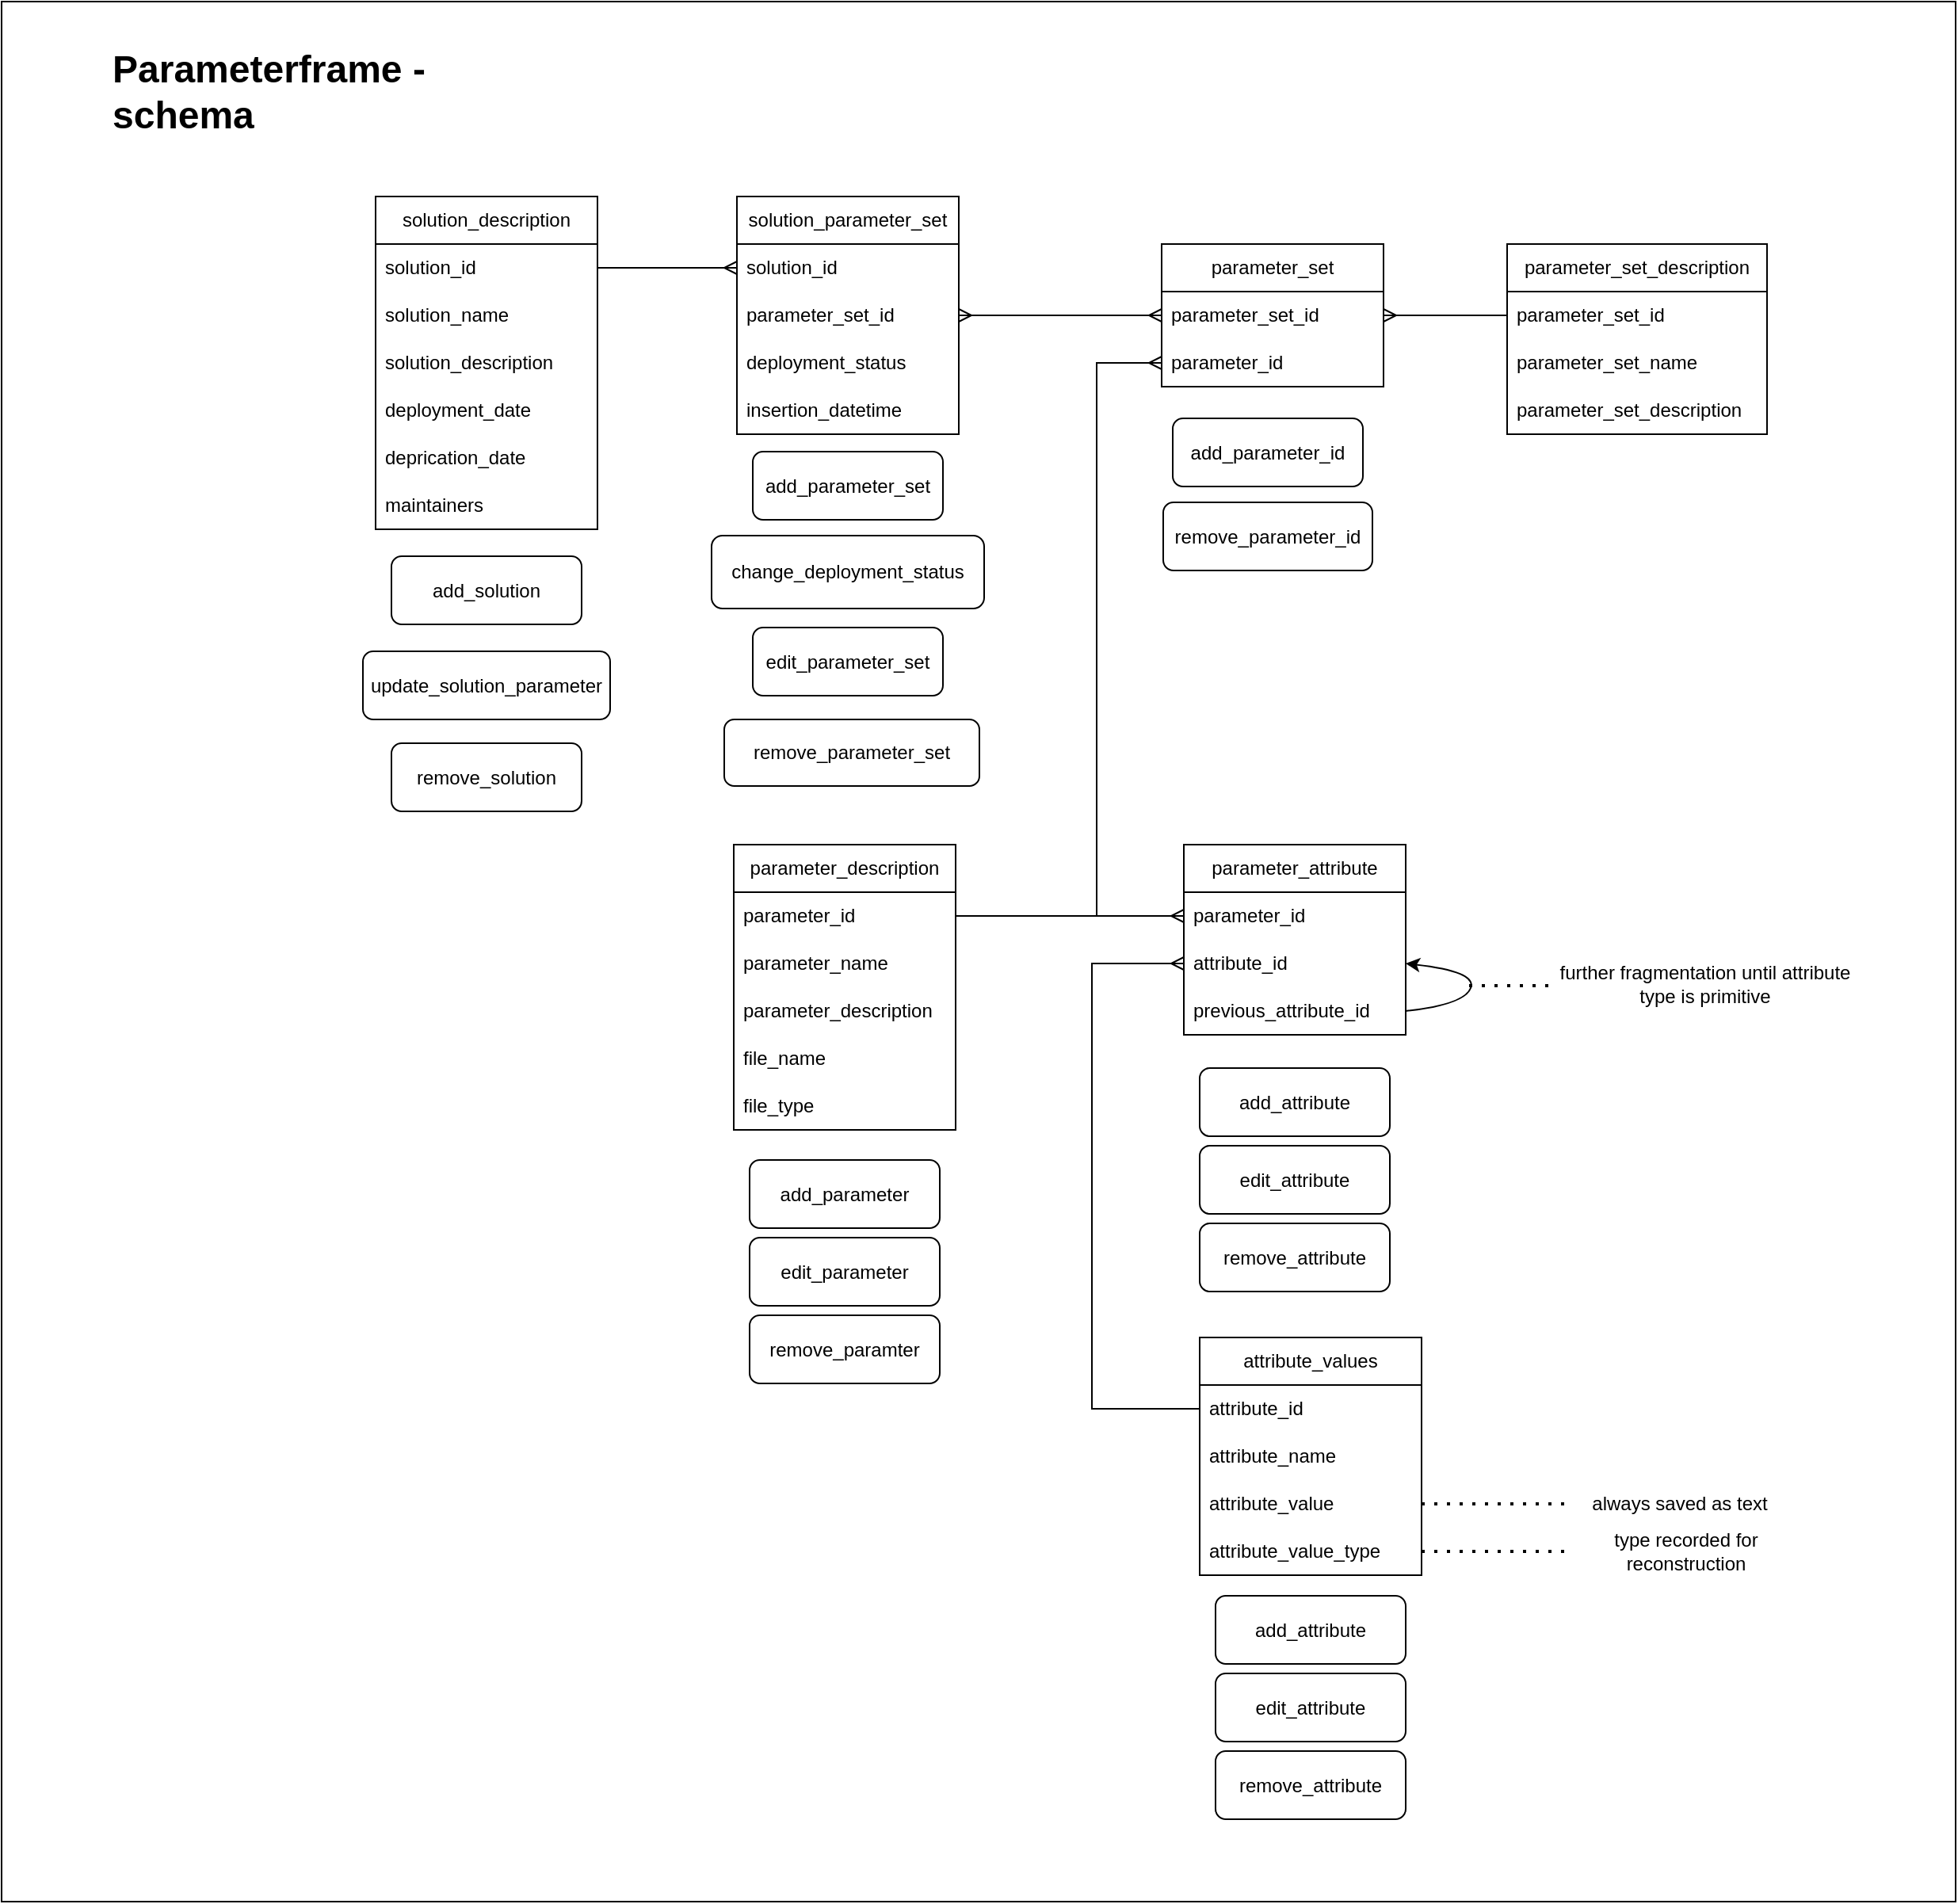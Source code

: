 <mxfile version="23.1.5" type="device" pages="3">
  <diagram name="schema" id="-9th9Yi_asDoi6HHX937">
    <mxGraphModel dx="1993" dy="909" grid="0" gridSize="10" guides="1" tooltips="1" connect="1" arrows="1" fold="1" page="0" pageScale="1" pageWidth="1169" pageHeight="1654" background="#ffffff" math="0" shadow="0">
      <root>
        <mxCell id="0" />
        <mxCell id="1" parent="0" />
        <mxCell id="KvdBfmYA2Gby8DKrjEW3-1" value="" style="rounded=0;whiteSpace=wrap;html=1;" vertex="1" parent="1">
          <mxGeometry x="-536" y="106" width="1233" height="1199" as="geometry" />
        </mxCell>
        <mxCell id="cpNaQaFWjiQ1S5n6hV0x-1" value="&lt;h1&gt;Parameterframe - schema&lt;/h1&gt;&lt;div&gt;&lt;br&gt;&lt;/div&gt;" style="text;html=1;spacing=5;spacingTop=-20;whiteSpace=wrap;overflow=hidden;rounded=0;" parent="1" vertex="1">
          <mxGeometry x="-471" y="129" width="265" height="127" as="geometry" />
        </mxCell>
        <mxCell id="cpNaQaFWjiQ1S5n6hV0x-5" value="solution_parameter_set" style="swimlane;fontStyle=0;childLayout=stackLayout;horizontal=1;startSize=30;horizontalStack=0;resizeParent=1;resizeParentMax=0;resizeLast=0;collapsible=1;marginBottom=0;whiteSpace=wrap;html=1;" parent="1" vertex="1">
          <mxGeometry x="-72" y="229" width="140" height="150" as="geometry">
            <mxRectangle x="111" y="351" width="138" height="30" as="alternateBounds" />
          </mxGeometry>
        </mxCell>
        <mxCell id="cpNaQaFWjiQ1S5n6hV0x-6" value="solution_id" style="text;strokeColor=none;fillColor=none;align=left;verticalAlign=middle;spacingLeft=4;spacingRight=4;overflow=hidden;points=[[0,0.5],[1,0.5]];portConstraint=eastwest;rotatable=0;whiteSpace=wrap;html=1;" parent="cpNaQaFWjiQ1S5n6hV0x-5" vertex="1">
          <mxGeometry y="30" width="140" height="30" as="geometry" />
        </mxCell>
        <mxCell id="cpNaQaFWjiQ1S5n6hV0x-7" value="parameter_set_id" style="text;strokeColor=none;fillColor=none;align=left;verticalAlign=middle;spacingLeft=4;spacingRight=4;overflow=hidden;points=[[0,0.5],[1,0.5]];portConstraint=eastwest;rotatable=0;whiteSpace=wrap;html=1;" parent="cpNaQaFWjiQ1S5n6hV0x-5" vertex="1">
          <mxGeometry y="60" width="140" height="30" as="geometry" />
        </mxCell>
        <mxCell id="cpNaQaFWjiQ1S5n6hV0x-8" value="deployment_status" style="text;strokeColor=none;fillColor=none;align=left;verticalAlign=middle;spacingLeft=4;spacingRight=4;overflow=hidden;points=[[0,0.5],[1,0.5]];portConstraint=eastwest;rotatable=0;whiteSpace=wrap;html=1;" parent="cpNaQaFWjiQ1S5n6hV0x-5" vertex="1">
          <mxGeometry y="90" width="140" height="30" as="geometry" />
        </mxCell>
        <mxCell id="cpNaQaFWjiQ1S5n6hV0x-15" value="insertion_datetime" style="text;strokeColor=none;fillColor=none;align=left;verticalAlign=middle;spacingLeft=4;spacingRight=4;overflow=hidden;points=[[0,0.5],[1,0.5]];portConstraint=eastwest;rotatable=0;whiteSpace=wrap;html=1;" parent="cpNaQaFWjiQ1S5n6hV0x-5" vertex="1">
          <mxGeometry y="120" width="140" height="30" as="geometry" />
        </mxCell>
        <mxCell id="cpNaQaFWjiQ1S5n6hV0x-11" value="parameter_set" style="swimlane;fontStyle=0;childLayout=stackLayout;horizontal=1;startSize=30;horizontalStack=0;resizeParent=1;resizeParentMax=0;resizeLast=0;collapsible=1;marginBottom=0;whiteSpace=wrap;html=1;" parent="1" vertex="1">
          <mxGeometry x="196" y="259" width="140" height="90" as="geometry" />
        </mxCell>
        <mxCell id="cpNaQaFWjiQ1S5n6hV0x-12" value="parameter_set_id" style="text;strokeColor=none;fillColor=none;align=left;verticalAlign=middle;spacingLeft=4;spacingRight=4;overflow=hidden;points=[[0,0.5],[1,0.5]];portConstraint=eastwest;rotatable=0;whiteSpace=wrap;html=1;" parent="cpNaQaFWjiQ1S5n6hV0x-11" vertex="1">
          <mxGeometry y="30" width="140" height="30" as="geometry" />
        </mxCell>
        <mxCell id="cpNaQaFWjiQ1S5n6hV0x-13" value="parameter_id" style="text;strokeColor=none;fillColor=none;align=left;verticalAlign=middle;spacingLeft=4;spacingRight=4;overflow=hidden;points=[[0,0.5],[1,0.5]];portConstraint=eastwest;rotatable=0;whiteSpace=wrap;html=1;" parent="cpNaQaFWjiQ1S5n6hV0x-11" vertex="1">
          <mxGeometry y="60" width="140" height="30" as="geometry" />
        </mxCell>
        <mxCell id="cpNaQaFWjiQ1S5n6hV0x-17" value="" style="endArrow=ERmany;html=1;rounded=0;exitX=1;exitY=0.5;exitDx=0;exitDy=0;entryX=0;entryY=0.5;entryDx=0;entryDy=0;startArrow=ERmany;startFill=0;endFill=0;" parent="1" source="cpNaQaFWjiQ1S5n6hV0x-7" target="cpNaQaFWjiQ1S5n6hV0x-12" edge="1">
          <mxGeometry width="50" height="50" relative="1" as="geometry">
            <mxPoint x="113" y="474" as="sourcePoint" />
            <mxPoint x="163" y="424" as="targetPoint" />
          </mxGeometry>
        </mxCell>
        <mxCell id="cpNaQaFWjiQ1S5n6hV0x-24" value="solution_description" style="swimlane;fontStyle=0;childLayout=stackLayout;horizontal=1;startSize=30;horizontalStack=0;resizeParent=1;resizeParentMax=0;resizeLast=0;collapsible=1;marginBottom=0;whiteSpace=wrap;html=1;" parent="1" vertex="1">
          <mxGeometry x="-300" y="229" width="140" height="210" as="geometry" />
        </mxCell>
        <mxCell id="cpNaQaFWjiQ1S5n6hV0x-25" value="solution_id" style="text;strokeColor=none;fillColor=none;align=left;verticalAlign=middle;spacingLeft=4;spacingRight=4;overflow=hidden;points=[[0,0.5],[1,0.5]];portConstraint=eastwest;rotatable=0;whiteSpace=wrap;html=1;" parent="cpNaQaFWjiQ1S5n6hV0x-24" vertex="1">
          <mxGeometry y="30" width="140" height="30" as="geometry" />
        </mxCell>
        <mxCell id="cpNaQaFWjiQ1S5n6hV0x-28" value="solution_name" style="text;strokeColor=none;fillColor=none;align=left;verticalAlign=middle;spacingLeft=4;spacingRight=4;overflow=hidden;points=[[0,0.5],[1,0.5]];portConstraint=eastwest;rotatable=0;whiteSpace=wrap;html=1;" parent="cpNaQaFWjiQ1S5n6hV0x-24" vertex="1">
          <mxGeometry y="60" width="140" height="30" as="geometry" />
        </mxCell>
        <mxCell id="lyZZW7Gz3m3_lptbxtqe-13" value="solution_description" style="text;strokeColor=none;fillColor=none;align=left;verticalAlign=middle;spacingLeft=4;spacingRight=4;overflow=hidden;points=[[0,0.5],[1,0.5]];portConstraint=eastwest;rotatable=0;whiteSpace=wrap;html=1;" vertex="1" parent="cpNaQaFWjiQ1S5n6hV0x-24">
          <mxGeometry y="90" width="140" height="30" as="geometry" />
        </mxCell>
        <mxCell id="cpNaQaFWjiQ1S5n6hV0x-26" value="deployment_date" style="text;strokeColor=none;fillColor=none;align=left;verticalAlign=middle;spacingLeft=4;spacingRight=4;overflow=hidden;points=[[0,0.5],[1,0.5]];portConstraint=eastwest;rotatable=0;whiteSpace=wrap;html=1;" parent="cpNaQaFWjiQ1S5n6hV0x-24" vertex="1">
          <mxGeometry y="120" width="140" height="30" as="geometry" />
        </mxCell>
        <mxCell id="cpNaQaFWjiQ1S5n6hV0x-27" value="deprication_date" style="text;strokeColor=none;fillColor=none;align=left;verticalAlign=middle;spacingLeft=4;spacingRight=4;overflow=hidden;points=[[0,0.5],[1,0.5]];portConstraint=eastwest;rotatable=0;whiteSpace=wrap;html=1;" parent="cpNaQaFWjiQ1S5n6hV0x-24" vertex="1">
          <mxGeometry y="150" width="140" height="30" as="geometry" />
        </mxCell>
        <mxCell id="cpNaQaFWjiQ1S5n6hV0x-29" value="maintainers" style="text;strokeColor=none;fillColor=none;align=left;verticalAlign=middle;spacingLeft=4;spacingRight=4;overflow=hidden;points=[[0,0.5],[1,0.5]];portConstraint=eastwest;rotatable=0;whiteSpace=wrap;html=1;" parent="cpNaQaFWjiQ1S5n6hV0x-24" vertex="1">
          <mxGeometry y="180" width="140" height="30" as="geometry" />
        </mxCell>
        <mxCell id="cpNaQaFWjiQ1S5n6hV0x-30" value="" style="endArrow=ERmany;html=1;rounded=0;entryX=0;entryY=0.5;entryDx=0;entryDy=0;exitX=1;exitY=0.5;exitDx=0;exitDy=0;endFill=0;" parent="1" source="cpNaQaFWjiQ1S5n6hV0x-25" target="cpNaQaFWjiQ1S5n6hV0x-6" edge="1">
          <mxGeometry width="50" height="50" relative="1" as="geometry">
            <mxPoint x="-151" y="358" as="sourcePoint" />
            <mxPoint x="-101" y="308" as="targetPoint" />
          </mxGeometry>
        </mxCell>
        <mxCell id="cpNaQaFWjiQ1S5n6hV0x-31" value="parameter_description" style="swimlane;fontStyle=0;childLayout=stackLayout;horizontal=1;startSize=30;horizontalStack=0;resizeParent=1;resizeParentMax=0;resizeLast=0;collapsible=1;marginBottom=0;whiteSpace=wrap;html=1;" parent="1" vertex="1">
          <mxGeometry x="-74" y="638" width="140" height="180" as="geometry" />
        </mxCell>
        <mxCell id="cpNaQaFWjiQ1S5n6hV0x-33" value="parameter_id" style="text;strokeColor=none;fillColor=none;align=left;verticalAlign=middle;spacingLeft=4;spacingRight=4;overflow=hidden;points=[[0,0.5],[1,0.5]];portConstraint=eastwest;rotatable=0;whiteSpace=wrap;html=1;" parent="cpNaQaFWjiQ1S5n6hV0x-31" vertex="1">
          <mxGeometry y="30" width="140" height="30" as="geometry" />
        </mxCell>
        <mxCell id="lyZZW7Gz3m3_lptbxtqe-3" value="parameter_name" style="text;strokeColor=none;fillColor=none;align=left;verticalAlign=middle;spacingLeft=4;spacingRight=4;overflow=hidden;points=[[0,0.5],[1,0.5]];portConstraint=eastwest;rotatable=0;whiteSpace=wrap;html=1;" vertex="1" parent="cpNaQaFWjiQ1S5n6hV0x-31">
          <mxGeometry y="60" width="140" height="30" as="geometry" />
        </mxCell>
        <mxCell id="cpNaQaFWjiQ1S5n6hV0x-36" value="parameter_description" style="text;strokeColor=none;fillColor=none;align=left;verticalAlign=middle;spacingLeft=4;spacingRight=4;overflow=hidden;points=[[0,0.5],[1,0.5]];portConstraint=eastwest;rotatable=0;whiteSpace=wrap;html=1;" parent="cpNaQaFWjiQ1S5n6hV0x-31" vertex="1">
          <mxGeometry y="90" width="140" height="30" as="geometry" />
        </mxCell>
        <mxCell id="cpNaQaFWjiQ1S5n6hV0x-21" value="file_name" style="text;strokeColor=none;fillColor=none;align=left;verticalAlign=middle;spacingLeft=4;spacingRight=4;overflow=hidden;points=[[0,0.5],[1,0.5]];portConstraint=eastwest;rotatable=0;whiteSpace=wrap;html=1;" parent="cpNaQaFWjiQ1S5n6hV0x-31" vertex="1">
          <mxGeometry y="120" width="140" height="30" as="geometry" />
        </mxCell>
        <mxCell id="cpNaQaFWjiQ1S5n6hV0x-22" value="file_type" style="text;strokeColor=none;fillColor=none;align=left;verticalAlign=middle;spacingLeft=4;spacingRight=4;overflow=hidden;points=[[0,0.5],[1,0.5]];portConstraint=eastwest;rotatable=0;whiteSpace=wrap;html=1;" parent="cpNaQaFWjiQ1S5n6hV0x-31" vertex="1">
          <mxGeometry y="150" width="140" height="30" as="geometry" />
        </mxCell>
        <mxCell id="cpNaQaFWjiQ1S5n6hV0x-35" value="" style="endArrow=ERmany;html=1;rounded=0;exitX=1;exitY=0.5;exitDx=0;exitDy=0;entryX=0;entryY=0.5;entryDx=0;entryDy=0;endFill=0;" parent="1" source="cpNaQaFWjiQ1S5n6hV0x-33" target="cpNaQaFWjiQ1S5n6hV0x-13" edge="1">
          <mxGeometry width="50" height="50" relative="1" as="geometry">
            <mxPoint x="105" y="474" as="sourcePoint" />
            <mxPoint x="233" y="474" as="targetPoint" />
            <Array as="points">
              <mxPoint x="155" y="683" />
              <mxPoint x="155" y="334" />
            </Array>
          </mxGeometry>
        </mxCell>
        <mxCell id="cpNaQaFWjiQ1S5n6hV0x-38" value="parameter_attribute" style="swimlane;fontStyle=0;childLayout=stackLayout;horizontal=1;startSize=30;horizontalStack=0;resizeParent=1;resizeParentMax=0;resizeLast=0;collapsible=1;marginBottom=0;whiteSpace=wrap;html=1;" parent="1" vertex="1">
          <mxGeometry x="210" y="638" width="140" height="120" as="geometry" />
        </mxCell>
        <mxCell id="cpNaQaFWjiQ1S5n6hV0x-39" value="parameter_id" style="text;strokeColor=none;fillColor=none;align=left;verticalAlign=middle;spacingLeft=4;spacingRight=4;overflow=hidden;points=[[0,0.5],[1,0.5]];portConstraint=eastwest;rotatable=0;whiteSpace=wrap;html=1;" parent="cpNaQaFWjiQ1S5n6hV0x-38" vertex="1">
          <mxGeometry y="30" width="140" height="30" as="geometry" />
        </mxCell>
        <mxCell id="cpNaQaFWjiQ1S5n6hV0x-40" value="attribute_id" style="text;strokeColor=none;fillColor=none;align=left;verticalAlign=middle;spacingLeft=4;spacingRight=4;overflow=hidden;points=[[0,0.5],[1,0.5]];portConstraint=eastwest;rotatable=0;whiteSpace=wrap;html=1;" parent="cpNaQaFWjiQ1S5n6hV0x-38" vertex="1">
          <mxGeometry y="60" width="140" height="30" as="geometry" />
        </mxCell>
        <mxCell id="cpNaQaFWjiQ1S5n6hV0x-61" value="previous_attribute_id" style="text;strokeColor=none;fillColor=none;align=left;verticalAlign=middle;spacingLeft=4;spacingRight=4;overflow=hidden;points=[[0,0.5],[1,0.5]];portConstraint=eastwest;rotatable=0;whiteSpace=wrap;html=1;" parent="cpNaQaFWjiQ1S5n6hV0x-38" vertex="1">
          <mxGeometry y="90" width="140" height="30" as="geometry" />
        </mxCell>
        <mxCell id="cpNaQaFWjiQ1S5n6hV0x-63" value="" style="curved=1;endArrow=classic;html=1;rounded=0;exitX=1;exitY=0.5;exitDx=0;exitDy=0;entryX=1;entryY=0.5;entryDx=0;entryDy=0;" parent="cpNaQaFWjiQ1S5n6hV0x-38" source="cpNaQaFWjiQ1S5n6hV0x-61" target="cpNaQaFWjiQ1S5n6hV0x-40" edge="1">
          <mxGeometry width="50" height="50" relative="1" as="geometry">
            <mxPoint x="240" y="174" as="sourcePoint" />
            <mxPoint x="290" y="124" as="targetPoint" />
            <Array as="points">
              <mxPoint x="177" y="101" />
              <mxPoint x="185" y="80" />
            </Array>
          </mxGeometry>
        </mxCell>
        <mxCell id="cpNaQaFWjiQ1S5n6hV0x-42" value="" style="endArrow=ERmany;html=1;rounded=0;exitX=1;exitY=0.5;exitDx=0;exitDy=0;endFill=0;" parent="1" source="cpNaQaFWjiQ1S5n6hV0x-33" edge="1">
          <mxGeometry width="50" height="50" relative="1" as="geometry">
            <mxPoint x="83" y="891" as="sourcePoint" />
            <mxPoint x="210" y="683" as="targetPoint" />
          </mxGeometry>
        </mxCell>
        <mxCell id="cpNaQaFWjiQ1S5n6hV0x-45" value="add_solution" style="rounded=1;whiteSpace=wrap;html=1;" parent="1" vertex="1">
          <mxGeometry x="-290" y="456" width="120" height="43" as="geometry" />
        </mxCell>
        <mxCell id="cpNaQaFWjiQ1S5n6hV0x-46" value="update_solution_parameter" style="rounded=1;whiteSpace=wrap;html=1;" parent="1" vertex="1">
          <mxGeometry x="-308" y="516" width="156" height="43" as="geometry" />
        </mxCell>
        <mxCell id="cpNaQaFWjiQ1S5n6hV0x-47" value="remove_solution" style="rounded=1;whiteSpace=wrap;html=1;" parent="1" vertex="1">
          <mxGeometry x="-290" y="574" width="120" height="43" as="geometry" />
        </mxCell>
        <mxCell id="cpNaQaFWjiQ1S5n6hV0x-49" value="add_parameter_set" style="rounded=1;whiteSpace=wrap;html=1;" parent="1" vertex="1">
          <mxGeometry x="-62" y="390" width="120" height="43" as="geometry" />
        </mxCell>
        <mxCell id="cpNaQaFWjiQ1S5n6hV0x-50" value="change_deployment_status" style="rounded=1;whiteSpace=wrap;html=1;" parent="1" vertex="1">
          <mxGeometry x="-88" y="443" width="172" height="46" as="geometry" />
        </mxCell>
        <mxCell id="cpNaQaFWjiQ1S5n6hV0x-51" value="edit_parameter_set" style="rounded=1;whiteSpace=wrap;html=1;" parent="1" vertex="1">
          <mxGeometry x="-62" y="501" width="120" height="43" as="geometry" />
        </mxCell>
        <mxCell id="cpNaQaFWjiQ1S5n6hV0x-52" value="remove_parameter_set" style="rounded=1;whiteSpace=wrap;html=1;" parent="1" vertex="1">
          <mxGeometry x="-80" y="559" width="161" height="42" as="geometry" />
        </mxCell>
        <mxCell id="cpNaQaFWjiQ1S5n6hV0x-53" value="add_parameter_id" style="rounded=1;whiteSpace=wrap;html=1;" parent="1" vertex="1">
          <mxGeometry x="203" y="369" width="120" height="43" as="geometry" />
        </mxCell>
        <mxCell id="cpNaQaFWjiQ1S5n6hV0x-54" value="remove_parameter_id" style="rounded=1;whiteSpace=wrap;html=1;" parent="1" vertex="1">
          <mxGeometry x="197" y="422" width="132" height="43" as="geometry" />
        </mxCell>
        <mxCell id="cpNaQaFWjiQ1S5n6hV0x-55" value="add_parameter" style="rounded=1;whiteSpace=wrap;html=1;" parent="1" vertex="1">
          <mxGeometry x="-64" y="837" width="120" height="43" as="geometry" />
        </mxCell>
        <mxCell id="cpNaQaFWjiQ1S5n6hV0x-56" value="edit_parameter" style="rounded=1;whiteSpace=wrap;html=1;" parent="1" vertex="1">
          <mxGeometry x="-64" y="886" width="120" height="43" as="geometry" />
        </mxCell>
        <mxCell id="cpNaQaFWjiQ1S5n6hV0x-57" value="remove_paramter" style="rounded=1;whiteSpace=wrap;html=1;" parent="1" vertex="1">
          <mxGeometry x="-64" y="935" width="120" height="43" as="geometry" />
        </mxCell>
        <mxCell id="cpNaQaFWjiQ1S5n6hV0x-58" value="add_attribute" style="rounded=1;whiteSpace=wrap;html=1;" parent="1" vertex="1">
          <mxGeometry x="220" y="779" width="120" height="43" as="geometry" />
        </mxCell>
        <mxCell id="cpNaQaFWjiQ1S5n6hV0x-59" value="edit_attribute" style="rounded=1;whiteSpace=wrap;html=1;" parent="1" vertex="1">
          <mxGeometry x="220" y="828" width="120" height="43" as="geometry" />
        </mxCell>
        <mxCell id="cpNaQaFWjiQ1S5n6hV0x-60" value="remove_attribute" style="rounded=1;whiteSpace=wrap;html=1;" parent="1" vertex="1">
          <mxGeometry x="220" y="877" width="120" height="43" as="geometry" />
        </mxCell>
        <mxCell id="cpNaQaFWjiQ1S5n6hV0x-64" value="" style="endArrow=none;dashed=1;html=1;dashPattern=1 3;strokeWidth=2;rounded=0;" parent="1" edge="1">
          <mxGeometry width="50" height="50" relative="1" as="geometry">
            <mxPoint x="390" y="727" as="sourcePoint" />
            <mxPoint x="443" y="727" as="targetPoint" />
          </mxGeometry>
        </mxCell>
        <mxCell id="cpNaQaFWjiQ1S5n6hV0x-65" value="further fragmentation until attribute type is primitive" style="text;html=1;align=center;verticalAlign=middle;whiteSpace=wrap;rounded=0;" parent="1" vertex="1">
          <mxGeometry x="444" y="706" width="190" height="40" as="geometry" />
        </mxCell>
        <mxCell id="ly2rsjDj0Aw7yQCex2L3-1" value="attribute_values" style="swimlane;fontStyle=0;childLayout=stackLayout;horizontal=1;startSize=30;horizontalStack=0;resizeParent=1;resizeParentMax=0;resizeLast=0;collapsible=1;marginBottom=0;whiteSpace=wrap;html=1;" vertex="1" parent="1">
          <mxGeometry x="220" y="949" width="140" height="150" as="geometry" />
        </mxCell>
        <mxCell id="ly2rsjDj0Aw7yQCex2L3-3" value="attribute_id" style="text;strokeColor=none;fillColor=none;align=left;verticalAlign=middle;spacingLeft=4;spacingRight=4;overflow=hidden;points=[[0,0.5],[1,0.5]];portConstraint=eastwest;rotatable=0;whiteSpace=wrap;html=1;" vertex="1" parent="ly2rsjDj0Aw7yQCex2L3-1">
          <mxGeometry y="30" width="140" height="30" as="geometry" />
        </mxCell>
        <mxCell id="ly2rsjDj0Aw7yQCex2L3-5" value="attribute_name" style="text;strokeColor=none;fillColor=none;align=left;verticalAlign=middle;spacingLeft=4;spacingRight=4;overflow=hidden;points=[[0,0.5],[1,0.5]];portConstraint=eastwest;rotatable=0;whiteSpace=wrap;html=1;" vertex="1" parent="ly2rsjDj0Aw7yQCex2L3-1">
          <mxGeometry y="60" width="140" height="30" as="geometry" />
        </mxCell>
        <mxCell id="ly2rsjDj0Aw7yQCex2L3-6" value="attribute_value" style="text;strokeColor=none;fillColor=none;align=left;verticalAlign=middle;spacingLeft=4;spacingRight=4;overflow=hidden;points=[[0,0.5],[1,0.5]];portConstraint=eastwest;rotatable=0;whiteSpace=wrap;html=1;" vertex="1" parent="ly2rsjDj0Aw7yQCex2L3-1">
          <mxGeometry y="90" width="140" height="30" as="geometry" />
        </mxCell>
        <mxCell id="ly2rsjDj0Aw7yQCex2L3-7" value="attribute_value_type" style="text;strokeColor=none;fillColor=none;align=left;verticalAlign=middle;spacingLeft=4;spacingRight=4;overflow=hidden;points=[[0,0.5],[1,0.5]];portConstraint=eastwest;rotatable=0;whiteSpace=wrap;html=1;" vertex="1" parent="ly2rsjDj0Aw7yQCex2L3-1">
          <mxGeometry y="120" width="140" height="30" as="geometry" />
        </mxCell>
        <mxCell id="ly2rsjDj0Aw7yQCex2L3-9" value="add_attribute" style="rounded=1;whiteSpace=wrap;html=1;" vertex="1" parent="1">
          <mxGeometry x="230" y="1112" width="120" height="43" as="geometry" />
        </mxCell>
        <mxCell id="ly2rsjDj0Aw7yQCex2L3-10" value="edit_attribute" style="rounded=1;whiteSpace=wrap;html=1;" vertex="1" parent="1">
          <mxGeometry x="230" y="1161" width="120" height="43" as="geometry" />
        </mxCell>
        <mxCell id="ly2rsjDj0Aw7yQCex2L3-11" value="remove_attribute" style="rounded=1;whiteSpace=wrap;html=1;" vertex="1" parent="1">
          <mxGeometry x="230" y="1210" width="120" height="43" as="geometry" />
        </mxCell>
        <mxCell id="ly2rsjDj0Aw7yQCex2L3-14" value="" style="endArrow=none;dashed=1;html=1;dashPattern=1 3;strokeWidth=2;rounded=0;exitX=1;exitY=0.5;exitDx=0;exitDy=0;entryX=0;entryY=0.5;entryDx=0;entryDy=0;" edge="1" parent="1" source="ly2rsjDj0Aw7yQCex2L3-6" target="ly2rsjDj0Aw7yQCex2L3-15">
          <mxGeometry width="50" height="50" relative="1" as="geometry">
            <mxPoint x="397" y="1120" as="sourcePoint" />
            <mxPoint x="453" y="1114" as="targetPoint" />
          </mxGeometry>
        </mxCell>
        <mxCell id="ly2rsjDj0Aw7yQCex2L3-15" value="always saved as text" style="text;html=1;align=center;verticalAlign=middle;whiteSpace=wrap;rounded=0;" vertex="1" parent="1">
          <mxGeometry x="451" y="1034" width="144" height="40" as="geometry" />
        </mxCell>
        <mxCell id="ly2rsjDj0Aw7yQCex2L3-16" value="" style="endArrow=none;dashed=1;html=1;dashPattern=1 3;strokeWidth=2;rounded=0;exitX=1;exitY=0.5;exitDx=0;exitDy=0;entryX=0;entryY=0.5;entryDx=0;entryDy=0;" edge="1" parent="1" source="ly2rsjDj0Aw7yQCex2L3-7" target="ly2rsjDj0Aw7yQCex2L3-17">
          <mxGeometry width="50" height="50" relative="1" as="geometry">
            <mxPoint x="427" y="1152" as="sourcePoint" />
            <mxPoint x="451" y="1144" as="targetPoint" />
          </mxGeometry>
        </mxCell>
        <mxCell id="ly2rsjDj0Aw7yQCex2L3-17" value="type recorded for reconstruction" style="text;html=1;align=center;verticalAlign=middle;whiteSpace=wrap;rounded=0;" vertex="1" parent="1">
          <mxGeometry x="455" y="1064" width="144" height="40" as="geometry" />
        </mxCell>
        <mxCell id="ly2rsjDj0Aw7yQCex2L3-18" value="" style="endArrow=ERmany;html=1;rounded=0;entryX=0;entryY=0.5;entryDx=0;entryDy=0;exitX=0;exitY=0.5;exitDx=0;exitDy=0;endFill=0;" edge="1" parent="1" source="ly2rsjDj0Aw7yQCex2L3-3" target="cpNaQaFWjiQ1S5n6hV0x-40">
          <mxGeometry width="50" height="50" relative="1" as="geometry">
            <mxPoint x="152" y="993" as="sourcePoint" />
            <mxPoint x="181" y="737" as="targetPoint" />
            <Array as="points">
              <mxPoint x="152" y="994" />
              <mxPoint x="152" y="713" />
            </Array>
          </mxGeometry>
        </mxCell>
        <mxCell id="lyZZW7Gz3m3_lptbxtqe-5" value="parameter_set_description" style="swimlane;fontStyle=0;childLayout=stackLayout;horizontal=1;startSize=30;horizontalStack=0;resizeParent=1;resizeParentMax=0;resizeLast=0;collapsible=1;marginBottom=0;whiteSpace=wrap;html=1;" vertex="1" parent="1">
          <mxGeometry x="414" y="259" width="164" height="120" as="geometry" />
        </mxCell>
        <mxCell id="lyZZW7Gz3m3_lptbxtqe-6" value="parameter_set_id" style="text;strokeColor=none;fillColor=none;align=left;verticalAlign=middle;spacingLeft=4;spacingRight=4;overflow=hidden;points=[[0,0.5],[1,0.5]];portConstraint=eastwest;rotatable=0;whiteSpace=wrap;html=1;" vertex="1" parent="lyZZW7Gz3m3_lptbxtqe-5">
          <mxGeometry y="30" width="164" height="30" as="geometry" />
        </mxCell>
        <mxCell id="lyZZW7Gz3m3_lptbxtqe-7" value="parameter_set_name" style="text;strokeColor=none;fillColor=none;align=left;verticalAlign=middle;spacingLeft=4;spacingRight=4;overflow=hidden;points=[[0,0.5],[1,0.5]];portConstraint=eastwest;rotatable=0;whiteSpace=wrap;html=1;" vertex="1" parent="lyZZW7Gz3m3_lptbxtqe-5">
          <mxGeometry y="60" width="164" height="30" as="geometry" />
        </mxCell>
        <mxCell id="lyZZW7Gz3m3_lptbxtqe-8" value="parameter_set_description" style="text;strokeColor=none;fillColor=none;align=left;verticalAlign=middle;spacingLeft=4;spacingRight=4;overflow=hidden;points=[[0,0.5],[1,0.5]];portConstraint=eastwest;rotatable=0;whiteSpace=wrap;html=1;" vertex="1" parent="lyZZW7Gz3m3_lptbxtqe-5">
          <mxGeometry y="90" width="164" height="30" as="geometry" />
        </mxCell>
        <mxCell id="lyZZW7Gz3m3_lptbxtqe-11" value="" style="endArrow=none;html=1;rounded=0;exitX=1;exitY=0.5;exitDx=0;exitDy=0;entryX=0;entryY=0.5;entryDx=0;entryDy=0;startArrow=ERmany;startFill=0;" edge="1" parent="1" source="cpNaQaFWjiQ1S5n6hV0x-12" target="lyZZW7Gz3m3_lptbxtqe-6">
          <mxGeometry width="50" height="50" relative="1" as="geometry">
            <mxPoint x="352" y="305" as="sourcePoint" />
            <mxPoint x="388" y="305" as="targetPoint" />
          </mxGeometry>
        </mxCell>
      </root>
    </mxGraphModel>
  </diagram>
  <diagram id="HxLuFgB5b4kCRgz2V_tS" name="flow">
    <mxGraphModel dx="1922" dy="855" grid="0" gridSize="10" guides="1" tooltips="1" connect="1" arrows="1" fold="1" page="0" pageScale="1" pageWidth="1169" pageHeight="1654" math="0" shadow="0">
      <root>
        <mxCell id="0" />
        <mxCell id="1" parent="0" />
        <mxCell id="bXpDlq4M__4asJ2TfkYa-40" value="" style="rounded=0;whiteSpace=wrap;html=1;" vertex="1" parent="1">
          <mxGeometry x="-616" y="196" width="1528" height="1063" as="geometry" />
        </mxCell>
        <mxCell id="mXHmUaxxZvt-lE7U_UtJ-3" value="DatabaseConnector" style="shape=hexagon;perimeter=hexagonPerimeter2;whiteSpace=wrap;html=1;fixedSize=1;" vertex="1" parent="1">
          <mxGeometry x="-162" y="382" width="120" height="80" as="geometry" />
        </mxCell>
        <mxCell id="mXHmUaxxZvt-lE7U_UtJ-4" value="MockerDB" style="shape=hexagon;perimeter=hexagonPerimeter2;whiteSpace=wrap;html=1;fixedSize=1;" vertex="1" parent="1">
          <mxGeometry x="-35" y="511" width="120" height="80" as="geometry" />
        </mxCell>
        <mxCell id="mXHmUaxxZvt-lE7U_UtJ-5" value="SQL Alchemy" style="shape=hexagon;perimeter=hexagonPerimeter2;whiteSpace=wrap;html=1;fixedSize=1;" vertex="1" parent="1">
          <mxGeometry x="-286" y="507" width="120" height="80" as="geometry" />
        </mxCell>
        <mxCell id="mXHmUaxxZvt-lE7U_UtJ-8" value="Some database" style="shape=cylinder3;whiteSpace=wrap;html=1;boundedLbl=1;backgroundOutline=1;size=15;" vertex="1" parent="1">
          <mxGeometry x="-135" y="641" width="60" height="80" as="geometry" />
        </mxCell>
        <mxCell id="mXHmUaxxZvt-lE7U_UtJ-10" value="" style="rounded=0;whiteSpace=wrap;html=1;" vertex="1" parent="1">
          <mxGeometry x="201" y="335" width="518" height="336" as="geometry" />
        </mxCell>
        <mxCell id="mXHmUaxxZvt-lE7U_UtJ-11" value="table handlers" style="text;html=1;align=center;verticalAlign=middle;whiteSpace=wrap;rounded=0;" vertex="1" parent="1">
          <mxGeometry x="201" y="337" width="104" height="34" as="geometry" />
        </mxCell>
        <mxCell id="mXHmUaxxZvt-lE7U_UtJ-12" value="SolutionDescription" style="shape=hexagon;perimeter=hexagonPerimeter2;whiteSpace=wrap;html=1;fixedSize=1;" vertex="1" parent="1">
          <mxGeometry x="220" y="386" width="133" height="88" as="geometry" />
        </mxCell>
        <mxCell id="mXHmUaxxZvt-lE7U_UtJ-13" value="SolutionParameterSet" style="shape=hexagon;perimeter=hexagonPerimeter2;whiteSpace=wrap;html=1;fixedSize=1;" vertex="1" parent="1">
          <mxGeometry x="371" y="386" width="142" height="85" as="geometry" />
        </mxCell>
        <mxCell id="PwQJomqXsS6sshnfYgcY-1" value="ParameterSet" style="shape=hexagon;perimeter=hexagonPerimeter2;whiteSpace=wrap;html=1;fixedSize=1;" vertex="1" parent="1">
          <mxGeometry x="531" y="383" width="142" height="85" as="geometry" />
        </mxCell>
        <mxCell id="MaCSRnqFIPsiUtkHv5Lk-1" value="ParameterDescription" style="shape=hexagon;perimeter=hexagonPerimeter2;whiteSpace=wrap;html=1;fixedSize=1;" vertex="1" parent="1">
          <mxGeometry x="218" y="501" width="142" height="85" as="geometry" />
        </mxCell>
        <mxCell id="WeX65SRVaRjb9_oFwO0o-1" value="ParameterAttribute" style="shape=hexagon;perimeter=hexagonPerimeter2;whiteSpace=wrap;html=1;fixedSize=1;" vertex="1" parent="1">
          <mxGeometry x="376" y="499" width="142" height="85" as="geometry" />
        </mxCell>
        <mxCell id="bXpDlq4M__4asJ2TfkYa-2" value="ParameterFrame" style="shape=hexagon;perimeter=hexagonPerimeter2;whiteSpace=wrap;html=1;fixedSize=1;" vertex="1" parent="1">
          <mxGeometry x="262" y="898" width="120" height="80" as="geometry" />
        </mxCell>
        <mxCell id="bXpDlq4M__4asJ2TfkYa-3" value="FileTypeHandler" style="shape=hexagon;perimeter=hexagonPerimeter2;whiteSpace=wrap;html=1;fixedSize=1;" vertex="1" parent="1">
          <mxGeometry x="542" y="898" width="120" height="80" as="geometry" />
        </mxCell>
        <mxCell id="bXpDlq4M__4asJ2TfkYa-8" value="" style="rounded=0;whiteSpace=wrap;html=1;" vertex="1" parent="1">
          <mxGeometry x="-481" y="881" width="372" height="260" as="geometry" />
        </mxCell>
        <mxCell id="bXpDlq4M__4asJ2TfkYa-9" value="./parameter_dir" style="text;html=1;align=center;verticalAlign=middle;whiteSpace=wrap;rounded=0;" vertex="1" parent="1">
          <mxGeometry x="-479" y="888" width="124" height="33" as="geometry" />
        </mxCell>
        <mxCell id="bXpDlq4M__4asJ2TfkYa-11" value="par_1.txt" style="shape=card;whiteSpace=wrap;html=1;" vertex="1" parent="1">
          <mxGeometry x="-455" y="948" width="80" height="100" as="geometry" />
        </mxCell>
        <mxCell id="bXpDlq4M__4asJ2TfkYa-12" value="par_2.yaml" style="shape=card;whiteSpace=wrap;html=1;" vertex="1" parent="1">
          <mxGeometry x="-361" y="948" width="80" height="100" as="geometry" />
        </mxCell>
        <mxCell id="bXpDlq4M__4asJ2TfkYa-15" value="" style="shape=flexArrow;endArrow=classic;startArrow=classic;html=1;rounded=0;exitX=0.5;exitY=1;exitDx=0;exitDy=0;entryX=0.5;entryY=0;entryDx=0;entryDy=0;entryPerimeter=0;" edge="1" parent="1" source="mXHmUaxxZvt-lE7U_UtJ-3" target="mXHmUaxxZvt-lE7U_UtJ-8">
          <mxGeometry width="100" height="100" relative="1" as="geometry">
            <mxPoint x="7" y="729" as="sourcePoint" />
            <mxPoint x="250" y="726" as="targetPoint" />
          </mxGeometry>
        </mxCell>
        <mxCell id="bXpDlq4M__4asJ2TfkYa-18" value="" style="endArrow=none;html=1;rounded=0;exitX=1;exitY=0.5;exitDx=0;exitDy=0;entryX=0;entryY=0.5;entryDx=0;entryDy=0;" edge="1" parent="1" source="bXpDlq4M__4asJ2TfkYa-2" target="bXpDlq4M__4asJ2TfkYa-3">
          <mxGeometry width="50" height="50" relative="1" as="geometry">
            <mxPoint x="444" y="946" as="sourcePoint" />
            <mxPoint x="494" y="896" as="targetPoint" />
          </mxGeometry>
        </mxCell>
        <mxCell id="bXpDlq4M__4asJ2TfkYa-19" value="" style="endArrow=none;html=1;rounded=0;exitX=0.817;exitY=0.988;exitDx=0;exitDy=0;entryX=0.158;entryY=-0.012;entryDx=0;entryDy=0;exitPerimeter=0;entryPerimeter=0;" edge="1" parent="1" source="mXHmUaxxZvt-lE7U_UtJ-3" target="mXHmUaxxZvt-lE7U_UtJ-4">
          <mxGeometry width="50" height="50" relative="1" as="geometry">
            <mxPoint x="-13" y="726" as="sourcePoint" />
            <mxPoint x="147" y="726" as="targetPoint" />
          </mxGeometry>
        </mxCell>
        <mxCell id="bXpDlq4M__4asJ2TfkYa-20" value="" style="endArrow=none;html=1;rounded=0;exitX=0.833;exitY=0.013;exitDx=0;exitDy=0;entryX=0.158;entryY=0.988;entryDx=0;entryDy=0;exitPerimeter=0;entryPerimeter=0;" edge="1" parent="1" source="mXHmUaxxZvt-lE7U_UtJ-5" target="mXHmUaxxZvt-lE7U_UtJ-3">
          <mxGeometry width="50" height="50" relative="1" as="geometry">
            <mxPoint x="-225" y="441" as="sourcePoint" />
            <mxPoint x="-177" y="490" as="targetPoint" />
          </mxGeometry>
        </mxCell>
        <mxCell id="bXpDlq4M__4asJ2TfkYa-21" value="" style="endArrow=classic;html=1;rounded=0;exitX=0.23;exitY=0.997;exitDx=0;exitDy=0;entryX=0.5;entryY=0;entryDx=0;entryDy=0;startArrow=classicThin;startFill=1;exitPerimeter=0;" edge="1" parent="1" source="mXHmUaxxZvt-lE7U_UtJ-10" target="bXpDlq4M__4asJ2TfkYa-2">
          <mxGeometry width="50" height="50" relative="1" as="geometry">
            <mxPoint x="323.5" y="692" as="sourcePoint" />
            <mxPoint x="320.5" y="871" as="targetPoint" />
          </mxGeometry>
        </mxCell>
        <mxCell id="bXpDlq4M__4asJ2TfkYa-22" value="" style="shape=flexArrow;endArrow=classic;startArrow=classic;html=1;rounded=0;exitX=0;exitY=0.5;exitDx=0;exitDy=0;entryX=0.997;entryY=0.223;entryDx=0;entryDy=0;entryPerimeter=0;" edge="1" parent="1" source="bXpDlq4M__4asJ2TfkYa-2" target="bXpDlq4M__4asJ2TfkYa-8">
          <mxGeometry width="100" height="100" relative="1" as="geometry">
            <mxPoint x="92" y="799" as="sourcePoint" />
            <mxPoint x="89" y="978" as="targetPoint" />
          </mxGeometry>
        </mxCell>
        <mxCell id="bXpDlq4M__4asJ2TfkYa-23" value="" style="endArrow=none;html=1;rounded=0;exitX=1;exitY=0.5;exitDx=0;exitDy=0;entryX=0;entryY=0.25;entryDx=0;entryDy=0;" edge="1" parent="1" source="mXHmUaxxZvt-lE7U_UtJ-3" target="mXHmUaxxZvt-lE7U_UtJ-10">
          <mxGeometry width="50" height="50" relative="1" as="geometry">
            <mxPoint x="-9" y="419" as="sourcePoint" />
            <mxPoint x="151" y="419" as="targetPoint" />
          </mxGeometry>
        </mxCell>
        <mxCell id="bXpDlq4M__4asJ2TfkYa-24" value="" style="endArrow=none;dashed=1;html=1;dashPattern=1 3;strokeWidth=2;rounded=0;exitX=0.5;exitY=0;exitDx=0;exitDy=0;" edge="1" parent="1" source="bXpDlq4M__4asJ2TfkYa-25">
          <mxGeometry width="50" height="50" relative="1" as="geometry">
            <mxPoint x="75" y="1058" as="sourcePoint" />
            <mxPoint x="73" y="945" as="targetPoint" />
          </mxGeometry>
        </mxCell>
        <mxCell id="bXpDlq4M__4asJ2TfkYa-25" value="read in parameters from files as one paramater set" style="rounded=1;whiteSpace=wrap;html=1;" vertex="1" parent="1">
          <mxGeometry x="-75" y="1071" width="132" height="70" as="geometry" />
        </mxCell>
        <mxCell id="bXpDlq4M__4asJ2TfkYa-26" value="" style="endArrow=none;dashed=1;html=1;dashPattern=1 3;strokeWidth=2;rounded=0;exitX=0.5;exitY=0;exitDx=0;exitDy=0;" edge="1" parent="1" source="bXpDlq4M__4asJ2TfkYa-27">
          <mxGeometry width="50" height="50" relative="1" as="geometry">
            <mxPoint x="459" y="1020" as="sourcePoint" />
            <mxPoint x="459" y="937" as="targetPoint" />
          </mxGeometry>
        </mxCell>
        <mxCell id="bXpDlq4M__4asJ2TfkYa-27" value="turn different files and types of objects into inputs to table handlers" style="rounded=1;whiteSpace=wrap;html=1;" vertex="1" parent="1">
          <mxGeometry x="338" y="1018" width="120" height="60" as="geometry" />
        </mxCell>
        <mxCell id="bXpDlq4M__4asJ2TfkYa-28" value="" style="endArrow=none;dashed=1;html=1;dashPattern=1 3;strokeWidth=2;rounded=0;exitX=0;exitY=0.5;exitDx=0;exitDy=0;" edge="1" parent="1" source="bXpDlq4M__4asJ2TfkYa-29">
          <mxGeometry width="50" height="50" relative="1" as="geometry">
            <mxPoint x="419" y="774" as="sourcePoint" />
            <mxPoint x="322" y="776" as="targetPoint" />
          </mxGeometry>
        </mxCell>
        <mxCell id="bXpDlq4M__4asJ2TfkYa-29" value="input properly formatted parameter sets into table handlers" style="rounded=1;whiteSpace=wrap;html=1;" vertex="1" parent="1">
          <mxGeometry x="422" y="715" width="120" height="60" as="geometry" />
        </mxCell>
        <mxCell id="bXpDlq4M__4asJ2TfkYa-30" value="" style="endArrow=none;dashed=1;html=1;dashPattern=1 3;strokeWidth=2;rounded=0;exitX=0.5;exitY=0;exitDx=0;exitDy=0;" edge="1" parent="1" source="bXpDlq4M__4asJ2TfkYa-31">
          <mxGeometry width="50" height="50" relative="1" as="geometry">
            <mxPoint x="517" y="1011" as="sourcePoint" />
            <mxPoint x="458" y="939" as="targetPoint" />
          </mxGeometry>
        </mxCell>
        <mxCell id="bXpDlq4M__4asJ2TfkYa-31" value="reconstruct objects from database format to original" style="rounded=1;whiteSpace=wrap;html=1;" vertex="1" parent="1">
          <mxGeometry x="473" y="1018" width="120" height="60" as="geometry" />
        </mxCell>
        <mxCell id="bXpDlq4M__4asJ2TfkYa-32" value="write selected parameter set into selected location" style="rounded=1;whiteSpace=wrap;html=1;" vertex="1" parent="1">
          <mxGeometry x="85" y="1069" width="133" height="72" as="geometry" />
        </mxCell>
        <mxCell id="bXpDlq4M__4asJ2TfkYa-33" value="" style="endArrow=none;dashed=1;html=1;dashPattern=1 3;strokeWidth=2;rounded=0;exitX=0.5;exitY=0;exitDx=0;exitDy=0;" edge="1" parent="1" source="bXpDlq4M__4asJ2TfkYa-32">
          <mxGeometry width="50" height="50" relative="1" as="geometry">
            <mxPoint x="74" y="1099" as="sourcePoint" />
            <mxPoint x="74" y="946" as="targetPoint" />
          </mxGeometry>
        </mxCell>
        <mxCell id="bXpDlq4M__4asJ2TfkYa-34" value="" style="endArrow=none;dashed=1;html=1;dashPattern=1 3;strokeWidth=2;rounded=0;exitX=0;exitY=0.5;exitDx=0;exitDy=0;" edge="1" parent="1" source="bXpDlq4M__4asJ2TfkYa-35">
          <mxGeometry width="50" height="50" relative="1" as="geometry">
            <mxPoint x="416" y="802" as="sourcePoint" />
            <mxPoint x="322" y="777" as="targetPoint" />
          </mxGeometry>
        </mxCell>
        <mxCell id="bXpDlq4M__4asJ2TfkYa-35" value="extract parameters sets from database through table handlers" style="rounded=1;whiteSpace=wrap;html=1;" vertex="1" parent="1">
          <mxGeometry x="422" y="782" width="120" height="60" as="geometry" />
        </mxCell>
        <mxCell id="bXpDlq4M__4asJ2TfkYa-36" value="" style="endArrow=none;dashed=1;html=1;dashPattern=1 3;strokeWidth=2;rounded=0;exitX=0.5;exitY=1;exitDx=0;exitDy=0;" edge="1" parent="1" source="bXpDlq4M__4asJ2TfkYa-37">
          <mxGeometry width="50" height="50" relative="1" as="geometry">
            <mxPoint x="9" y="327" as="sourcePoint" />
            <mxPoint x="71" y="418" as="targetPoint" />
          </mxGeometry>
        </mxCell>
        <mxCell id="bXpDlq4M__4asJ2TfkYa-37" value="translate operation on table handlers into real data entries and persists them" style="rounded=1;whiteSpace=wrap;html=1;" vertex="1" parent="1">
          <mxGeometry x="-82" y="265" width="120" height="60" as="geometry" />
        </mxCell>
        <mxCell id="bXpDlq4M__4asJ2TfkYa-38" value="" style="endArrow=none;dashed=1;html=1;dashPattern=1 3;strokeWidth=2;rounded=0;exitX=0.5;exitY=1;exitDx=0;exitDy=0;" edge="1" parent="1" source="bXpDlq4M__4asJ2TfkYa-39">
          <mxGeometry width="50" height="50" relative="1" as="geometry">
            <mxPoint x="149" y="329" as="sourcePoint" />
            <mxPoint x="70" y="418" as="targetPoint" />
          </mxGeometry>
        </mxCell>
        <mxCell id="bXpDlq4M__4asJ2TfkYa-39" value="pull selected parameter sets into table handlers&amp;nbsp;" style="rounded=1;whiteSpace=wrap;html=1;" vertex="1" parent="1">
          <mxGeometry x="98" y="263" width="120" height="60" as="geometry" />
        </mxCell>
        <mxCell id="crrgo_AoibR5S5RLQcst-1" value="&lt;h1&gt;Parameterframe - flow&lt;/h1&gt;&lt;div&gt;&lt;br&gt;&lt;/div&gt;" style="text;html=1;spacing=5;spacingTop=-20;whiteSpace=wrap;overflow=hidden;rounded=0;" vertex="1" parent="1">
          <mxGeometry x="-580" y="213" width="265" height="127" as="geometry" />
        </mxCell>
      </root>
    </mxGraphModel>
  </diagram>
  <diagram id="kLQ3ko6hh7ikAacSZyWJ" name="usage">
    <mxGraphModel dx="2935" dy="1722" grid="0" gridSize="10" guides="1" tooltips="1" connect="1" arrows="1" fold="1" page="0" pageScale="1" pageWidth="1169" pageHeight="1654" math="0" shadow="0">
      <root>
        <mxCell id="0" />
        <mxCell id="1" parent="0" />
        <mxCell id="Tq8SJYm33waxOPS14OCI-37" value="" style="rounded=0;whiteSpace=wrap;html=1;" vertex="1" parent="1">
          <mxGeometry x="-879" y="-16" width="1190" height="1153" as="geometry" />
        </mxCell>
        <mxCell id="Tq8SJYm33waxOPS14OCI-1" value="&lt;h1&gt;Parameterframe - usage&lt;/h1&gt;&lt;div&gt;&lt;br&gt;&lt;/div&gt;" style="text;html=1;spacing=5;spacingTop=-20;whiteSpace=wrap;overflow=hidden;rounded=0;" vertex="1" parent="1">
          <mxGeometry x="-783" y="14" width="265" height="127" as="geometry" />
        </mxCell>
        <mxCell id="Tq8SJYm33waxOPS14OCI-2" value="ParameterFrame" style="shape=hexagon;perimeter=hexagonPerimeter2;whiteSpace=wrap;html=1;fixedSize=1;" vertex="1" parent="1">
          <mxGeometry x="-364" y="412" width="120" height="80" as="geometry" />
        </mxCell>
        <mxCell id="Tq8SJYm33waxOPS14OCI-3" value="" style="rounded=0;whiteSpace=wrap;html=1;" vertex="1" parent="1">
          <mxGeometry x="-497.5" y="107" width="387" height="183" as="geometry" />
        </mxCell>
        <mxCell id="Tq8SJYm33waxOPS14OCI-4" value="param_1.yml" style="shape=card;whiteSpace=wrap;html=1;size=15;" vertex="1" parent="1">
          <mxGeometry x="-449" y="135" width="88" height="104" as="geometry" />
        </mxCell>
        <mxCell id="Tq8SJYm33waxOPS14OCI-7" value="param_2.txt" style="shape=card;whiteSpace=wrap;html=1;size=15;" vertex="1" parent="1">
          <mxGeometry x="-340" y="135" width="88" height="104" as="geometry" />
        </mxCell>
        <mxCell id="Tq8SJYm33waxOPS14OCI-8" value="param_3.[other]" style="shape=card;whiteSpace=wrap;html=1;size=15;" vertex="1" parent="1">
          <mxGeometry x="-232" y="135" width="88" height="104" as="geometry" />
        </mxCell>
        <mxCell id="Tq8SJYm33waxOPS14OCI-10" value="" style="shape=flexArrow;endArrow=classic;html=1;rounded=0;exitX=0.5;exitY=1;exitDx=0;exitDy=0;entryX=0.5;entryY=0;entryDx=0;entryDy=0;" edge="1" parent="1" source="Tq8SJYm33waxOPS14OCI-3" target="Tq8SJYm33waxOPS14OCI-2">
          <mxGeometry width="50" height="50" relative="1" as="geometry">
            <mxPoint x="-319" y="378" as="sourcePoint" />
            <mxPoint x="-269" y="328" as="targetPoint" />
          </mxGeometry>
        </mxCell>
        <mxCell id="Tq8SJYm33waxOPS14OCI-11" value="1. process parameters from files" style="text;html=1;align=center;verticalAlign=middle;whiteSpace=wrap;rounded=0;" vertex="1" parent="1">
          <mxGeometry x="-263" y="322" width="129" height="38" as="geometry" />
        </mxCell>
        <mxCell id="Tq8SJYm33waxOPS14OCI-12" value="&lt;div style=&quot;text-align: left;&quot;&gt;0. add solution&lt;/div&gt;&lt;div style=&quot;text-align: left;&quot;&gt;&lt;span style=&quot;background-color: initial;&quot;&gt;2. create parameter set&lt;/span&gt;&lt;/div&gt;&lt;div style=&quot;text-align: left;&quot;&gt;&lt;span style=&quot;background-color: initial;&quot;&gt;3. add parameter set to solution&lt;/span&gt;&lt;/div&gt;" style="text;html=1;align=center;verticalAlign=middle;whiteSpace=wrap;rounded=0;" vertex="1" parent="1">
          <mxGeometry x="-213" y="397" width="129" height="80" as="geometry" />
        </mxCell>
        <mxCell id="Tq8SJYm33waxOPS14OCI-13" value="Commited space" style="ellipse;whiteSpace=wrap;html=1;" vertex="1" parent="1">
          <mxGeometry x="-513" y="559" width="161" height="101" as="geometry" />
        </mxCell>
        <mxCell id="Tq8SJYm33waxOPS14OCI-14" value="4. commit solution" style="text;html=1;align=center;verticalAlign=middle;whiteSpace=wrap;rounded=0;" vertex="1" parent="1">
          <mxGeometry x="-470" y="505" width="60" height="30" as="geometry" />
        </mxCell>
        <mxCell id="Tq8SJYm33waxOPS14OCI-16" value="" style="endArrow=classic;html=1;rounded=0;entryX=0.5;entryY=0;entryDx=0;entryDy=0;exitX=0;exitY=0.75;exitDx=0;exitDy=0;" edge="1" parent="1" source="Tq8SJYm33waxOPS14OCI-2" target="Tq8SJYm33waxOPS14OCI-13">
          <mxGeometry width="50" height="50" relative="1" as="geometry">
            <mxPoint x="-361" y="492" as="sourcePoint" />
            <mxPoint x="-432" y="525" as="targetPoint" />
          </mxGeometry>
        </mxCell>
        <mxCell id="Tq8SJYm33waxOPS14OCI-17" value="" style="shape=flexArrow;endArrow=classic;html=1;rounded=0;exitX=0;exitY=0.5;exitDx=0;exitDy=0;entryX=1;entryY=0.5;entryDx=0;entryDy=0;entryPerimeter=0;" edge="1" parent="1" source="Tq8SJYm33waxOPS14OCI-13" target="Tq8SJYm33waxOPS14OCI-19">
          <mxGeometry width="50" height="50" relative="1" as="geometry">
            <mxPoint x="-566.0" y="613.5" as="sourcePoint" />
            <mxPoint x="-518" y="615" as="targetPoint" />
          </mxGeometry>
        </mxCell>
        <mxCell id="Tq8SJYm33waxOPS14OCI-19" value="pf_history" style="shape=card;whiteSpace=wrap;html=1;" vertex="1" parent="1">
          <mxGeometry x="-693" y="560" width="80" height="100" as="geometry" />
        </mxCell>
        <mxCell id="Tq8SJYm33waxOPS14OCI-20" value="" style="ellipse;shape=cloud;whiteSpace=wrap;html=1;" vertex="1" parent="1">
          <mxGeometry x="-121" y="547" width="205" height="132" as="geometry" />
        </mxCell>
        <mxCell id="Tq8SJYm33waxOPS14OCI-21" value="parameter&lt;br&gt;storage" style="shape=cylinder3;whiteSpace=wrap;html=1;boundedLbl=1;backgroundOutline=1;size=15;" vertex="1" parent="1">
          <mxGeometry x="-48.5" y="573" width="60" height="80" as="geometry" />
        </mxCell>
        <mxCell id="Tq8SJYm33waxOPS14OCI-22" value="" style="endArrow=classic;html=1;rounded=0;exitX=1;exitY=0.5;exitDx=0;exitDy=0;" edge="1" parent="1" source="Tq8SJYm33waxOPS14OCI-13" target="Tq8SJYm33waxOPS14OCI-20">
          <mxGeometry width="50" height="50" relative="1" as="geometry">
            <mxPoint x="-372" y="760" as="sourcePoint" />
            <mxPoint x="-322" y="710" as="targetPoint" />
          </mxGeometry>
        </mxCell>
        <mxCell id="Tq8SJYm33waxOPS14OCI-23" value="5. push solution" style="text;html=1;align=center;verticalAlign=middle;whiteSpace=wrap;rounded=0;" vertex="1" parent="1">
          <mxGeometry x="-235" y="568" width="60" height="30" as="geometry" />
        </mxCell>
        <mxCell id="Tq8SJYm33waxOPS14OCI-24" value="ParameterFrame" style="shape=hexagon;perimeter=hexagonPerimeter2;whiteSpace=wrap;html=1;fixedSize=1;" vertex="1" parent="1">
          <mxGeometry x="-319.5" y="716" width="120" height="80" as="geometry" />
        </mxCell>
        <mxCell id="Tq8SJYm33waxOPS14OCI-25" value="" style="endArrow=classic;html=1;rounded=0;entryX=0.907;entryY=0.155;entryDx=0;entryDy=0;entryPerimeter=0;" edge="1" parent="1" source="Tq8SJYm33waxOPS14OCI-20" target="Tq8SJYm33waxOPS14OCI-24">
          <mxGeometry width="50" height="50" relative="1" as="geometry">
            <mxPoint x="-189" y="748" as="sourcePoint" />
            <mxPoint x="-139" y="698" as="targetPoint" />
          </mxGeometry>
        </mxCell>
        <mxCell id="Tq8SJYm33waxOPS14OCI-26" value="1. pull solution" style="text;html=1;align=center;verticalAlign=middle;whiteSpace=wrap;rounded=0;" vertex="1" parent="1">
          <mxGeometry x="-169.5" y="698" width="60" height="30" as="geometry" />
        </mxCell>
        <mxCell id="Tq8SJYm33waxOPS14OCI-27" value="" style="rounded=0;whiteSpace=wrap;html=1;" vertex="1" parent="1">
          <mxGeometry x="-453" y="912" width="387" height="183" as="geometry" />
        </mxCell>
        <mxCell id="Tq8SJYm33waxOPS14OCI-28" value="param_1.yml" style="shape=card;whiteSpace=wrap;html=1;size=15;" vertex="1" parent="1">
          <mxGeometry x="-404.5" y="940" width="88" height="104" as="geometry" />
        </mxCell>
        <mxCell id="Tq8SJYm33waxOPS14OCI-29" value="param_2.txt" style="shape=card;whiteSpace=wrap;html=1;size=15;" vertex="1" parent="1">
          <mxGeometry x="-295.5" y="940" width="88" height="104" as="geometry" />
        </mxCell>
        <mxCell id="Tq8SJYm33waxOPS14OCI-30" value="param_3.[other]" style="shape=card;whiteSpace=wrap;html=1;size=15;" vertex="1" parent="1">
          <mxGeometry x="-187.5" y="940" width="88" height="104" as="geometry" />
        </mxCell>
        <mxCell id="Tq8SJYm33waxOPS14OCI-31" value="" style="endArrow=classic;html=1;rounded=0;entryX=0.5;entryY=0;entryDx=0;entryDy=0;exitX=0.5;exitY=1;exitDx=0;exitDy=0;" edge="1" parent="1" source="Tq8SJYm33waxOPS14OCI-24" target="Tq8SJYm33waxOPS14OCI-27">
          <mxGeometry width="50" height="50" relative="1" as="geometry">
            <mxPoint x="-230" y="838" as="sourcePoint" />
            <mxPoint x="-305" y="912" as="targetPoint" />
          </mxGeometry>
        </mxCell>
        <mxCell id="Tq8SJYm33waxOPS14OCI-32" value="2. reconstruct parameter set" style="text;html=1;align=center;verticalAlign=middle;whiteSpace=wrap;rounded=0;" vertex="1" parent="1">
          <mxGeometry x="-240" y="834" width="127.5" height="40" as="geometry" />
        </mxCell>
        <mxCell id="Tq8SJYm33waxOPS14OCI-34" value="" style="endArrow=classic;html=1;rounded=0;entryX=0.573;entryY=1.032;entryDx=0;entryDy=0;entryPerimeter=0;exitX=0.091;exitY=0.177;exitDx=0;exitDy=0;exitPerimeter=0;dashed=1;" edge="1" parent="1" source="Tq8SJYm33waxOPS14OCI-24" target="Tq8SJYm33waxOPS14OCI-13">
          <mxGeometry width="50" height="50" relative="1" as="geometry">
            <mxPoint x="-295" y="690" as="sourcePoint" />
            <mxPoint x="-370" y="764" as="targetPoint" />
          </mxGeometry>
        </mxCell>
        <mxCell id="Tq8SJYm33waxOPS14OCI-35" value="" style="endArrow=classic;html=1;rounded=0;exitX=0.915;exitY=0.795;exitDx=0;exitDy=0;exitPerimeter=0;entryX=0.177;entryY=0.238;entryDx=0;entryDy=0;entryPerimeter=0;" edge="1" parent="1" source="Tq8SJYm33waxOPS14OCI-2" target="Tq8SJYm33waxOPS14OCI-20">
          <mxGeometry width="50" height="50" relative="1" as="geometry">
            <mxPoint x="-244" y="514" as="sourcePoint" />
            <mxPoint x="-70" y="516" as="targetPoint" />
          </mxGeometry>
        </mxCell>
        <mxCell id="Tq8SJYm33waxOPS14OCI-36" value="0. update solution/ parameter set" style="text;html=1;align=center;verticalAlign=middle;whiteSpace=wrap;rounded=0;" vertex="1" parent="1">
          <mxGeometry x="-175" y="505" width="150" height="36" as="geometry" />
        </mxCell>
      </root>
    </mxGraphModel>
  </diagram>
</mxfile>

